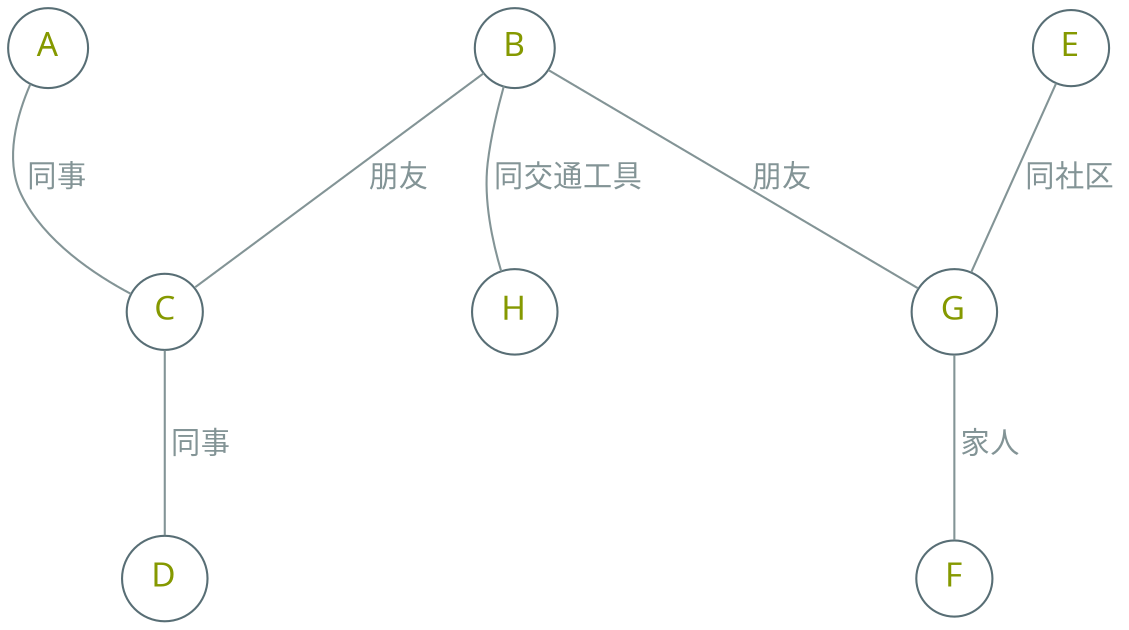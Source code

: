 digraph g {
    align=right
    graph [nodesep=1 ranksep=1]
    bgcolor="transparent"

    node [shape=circle color="#586e75" fontcolor="#859900" fontsize=16 fontname="LXGW"]
    edge [dir=none color="#839496" fontcolor="#839496" fontsize=14 fontname="LXGW"]

    B -> C [label=" 朋友 "]
    C -> D [label=" 同事 "]
    A -> C [label=" 同事 "]
    B -> G [label=" 朋友 "]
    E -> G [label=" 同社区 "]
    G -> F [label=" 家人 "]
    B -> H [label=" 同交通工具 "]
}